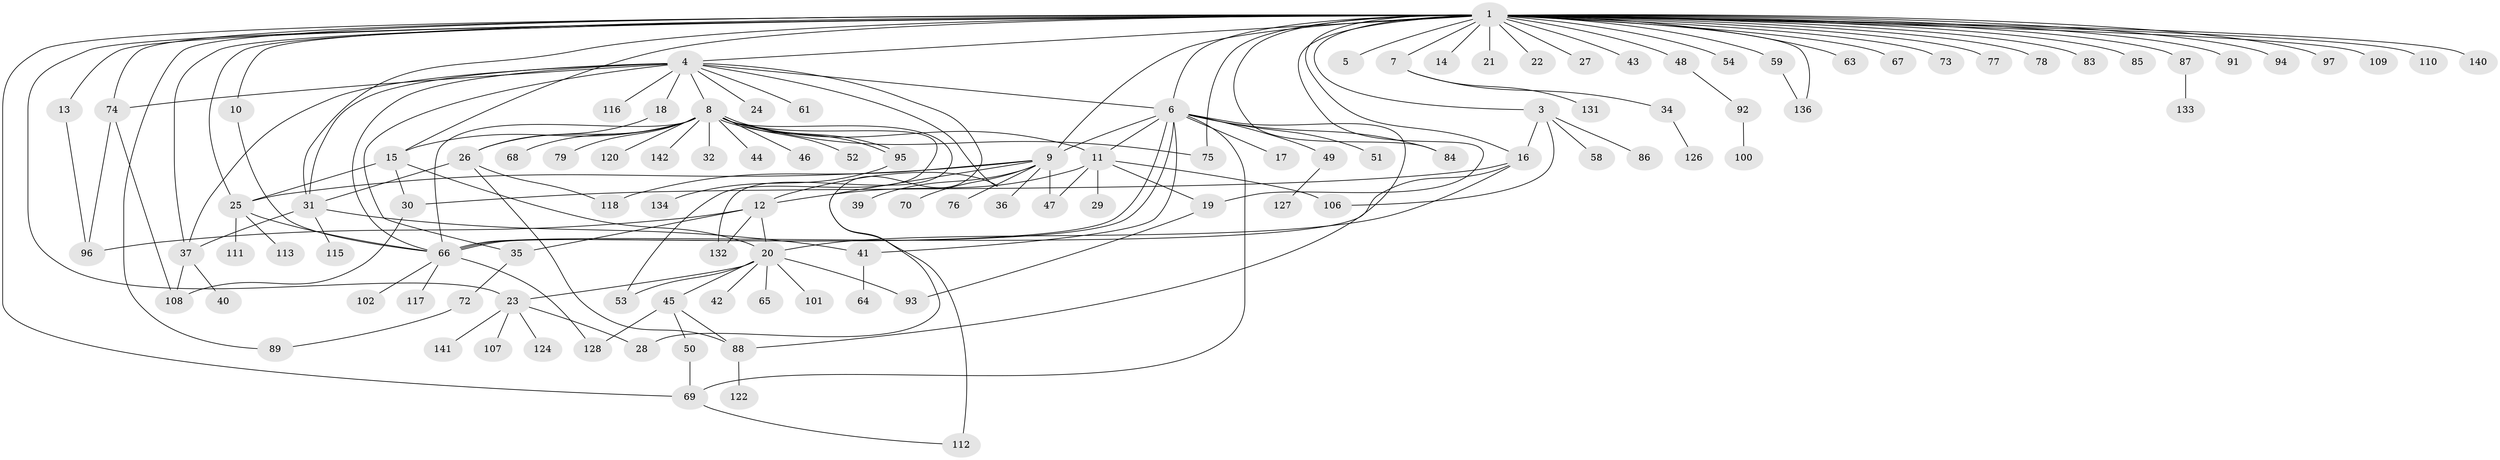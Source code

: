 // Generated by graph-tools (version 1.1) at 2025/23/03/03/25 07:23:52]
// undirected, 113 vertices, 161 edges
graph export_dot {
graph [start="1"]
  node [color=gray90,style=filled];
  1 [super="+2"];
  3 [super="+80"];
  4 [super="+33"];
  5;
  6 [super="+99"];
  7 [super="+57"];
  8 [super="+38"];
  9 [super="+71"];
  10 [super="+105"];
  11 [super="+103"];
  12 [super="+135"];
  13 [super="+81"];
  14;
  15 [super="+55"];
  16 [super="+139"];
  17;
  18;
  19;
  20 [super="+56"];
  21;
  22 [super="+104"];
  23 [super="+123"];
  24;
  25 [super="+62"];
  26 [super="+114"];
  27;
  28 [super="+121"];
  29;
  30;
  31;
  32;
  34;
  35 [super="+98"];
  36 [super="+60"];
  37;
  39;
  40;
  41 [super="+90"];
  42;
  43;
  44 [super="+125"];
  45 [super="+119"];
  46;
  47 [super="+130"];
  48;
  49;
  50;
  51;
  52;
  53;
  54;
  58;
  59;
  61;
  63;
  64;
  65;
  66;
  67;
  68 [super="+82"];
  69 [super="+129"];
  70;
  72;
  73;
  74;
  75;
  76;
  77;
  78;
  79;
  83;
  84;
  85;
  86;
  87;
  88 [super="+138"];
  89;
  91;
  92;
  93 [super="+137"];
  94;
  95;
  96;
  97;
  100;
  101;
  102;
  106;
  107;
  108;
  109;
  110;
  111;
  112;
  113;
  115;
  116;
  117;
  118;
  120;
  122;
  124;
  126;
  127;
  128;
  131;
  132;
  133;
  134;
  136;
  140;
  141;
  142;
  1 -- 4;
  1 -- 7;
  1 -- 16 [weight=2];
  1 -- 19;
  1 -- 23;
  1 -- 27 [weight=2];
  1 -- 43;
  1 -- 48;
  1 -- 3;
  1 -- 5;
  1 -- 6 [weight=2];
  1 -- 136;
  1 -- 9;
  1 -- 10;
  1 -- 140;
  1 -- 13;
  1 -- 14;
  1 -- 15;
  1 -- 21;
  1 -- 22 [weight=2];
  1 -- 25;
  1 -- 31;
  1 -- 37;
  1 -- 54;
  1 -- 59;
  1 -- 63;
  1 -- 67;
  1 -- 69;
  1 -- 73;
  1 -- 74;
  1 -- 75;
  1 -- 77;
  1 -- 78;
  1 -- 83;
  1 -- 84;
  1 -- 85;
  1 -- 87;
  1 -- 89;
  1 -- 91;
  1 -- 94;
  1 -- 97;
  1 -- 109;
  1 -- 110;
  3 -- 58;
  3 -- 106;
  3 -- 16;
  3 -- 86;
  4 -- 6;
  4 -- 8;
  4 -- 12;
  4 -- 18;
  4 -- 24;
  4 -- 31;
  4 -- 37;
  4 -- 61;
  4 -- 66;
  4 -- 74;
  4 -- 112;
  4 -- 116;
  4 -- 35;
  6 -- 11;
  6 -- 17;
  6 -- 49;
  6 -- 51;
  6 -- 66;
  6 -- 66;
  6 -- 84;
  6 -- 88;
  6 -- 69;
  6 -- 9;
  6 -- 41;
  7 -- 34;
  7 -- 131;
  8 -- 26;
  8 -- 32;
  8 -- 44;
  8 -- 46;
  8 -- 52;
  8 -- 66;
  8 -- 68;
  8 -- 75;
  8 -- 79;
  8 -- 95;
  8 -- 95;
  8 -- 120;
  8 -- 132;
  8 -- 142;
  8 -- 53;
  8 -- 11;
  8 -- 15;
  9 -- 25;
  9 -- 36;
  9 -- 39;
  9 -- 47;
  9 -- 70;
  9 -- 76;
  9 -- 118;
  9 -- 28;
  10 -- 66;
  11 -- 19;
  11 -- 29;
  11 -- 106;
  11 -- 47;
  11 -- 12;
  12 -- 35 [weight=2];
  12 -- 96;
  12 -- 132;
  12 -- 20;
  13 -- 96;
  15 -- 20;
  15 -- 30;
  15 -- 25;
  16 -- 20;
  16 -- 30;
  16 -- 66;
  18 -- 26;
  19 -- 93;
  20 -- 23 [weight=2];
  20 -- 42;
  20 -- 45;
  20 -- 53;
  20 -- 65;
  20 -- 93;
  20 -- 101;
  23 -- 28;
  23 -- 107;
  23 -- 124;
  23 -- 141;
  25 -- 111;
  25 -- 113;
  25 -- 66;
  26 -- 31;
  26 -- 118;
  26 -- 88;
  30 -- 108;
  31 -- 37;
  31 -- 41;
  31 -- 115;
  34 -- 126;
  35 -- 72;
  37 -- 40;
  37 -- 108;
  41 -- 64;
  45 -- 50;
  45 -- 88;
  45 -- 128;
  48 -- 92;
  49 -- 127;
  50 -- 69;
  59 -- 136;
  66 -- 102;
  66 -- 117;
  66 -- 128;
  69 -- 112;
  72 -- 89;
  74 -- 96;
  74 -- 108;
  87 -- 133;
  88 -- 122;
  92 -- 100;
  95 -- 134;
}
